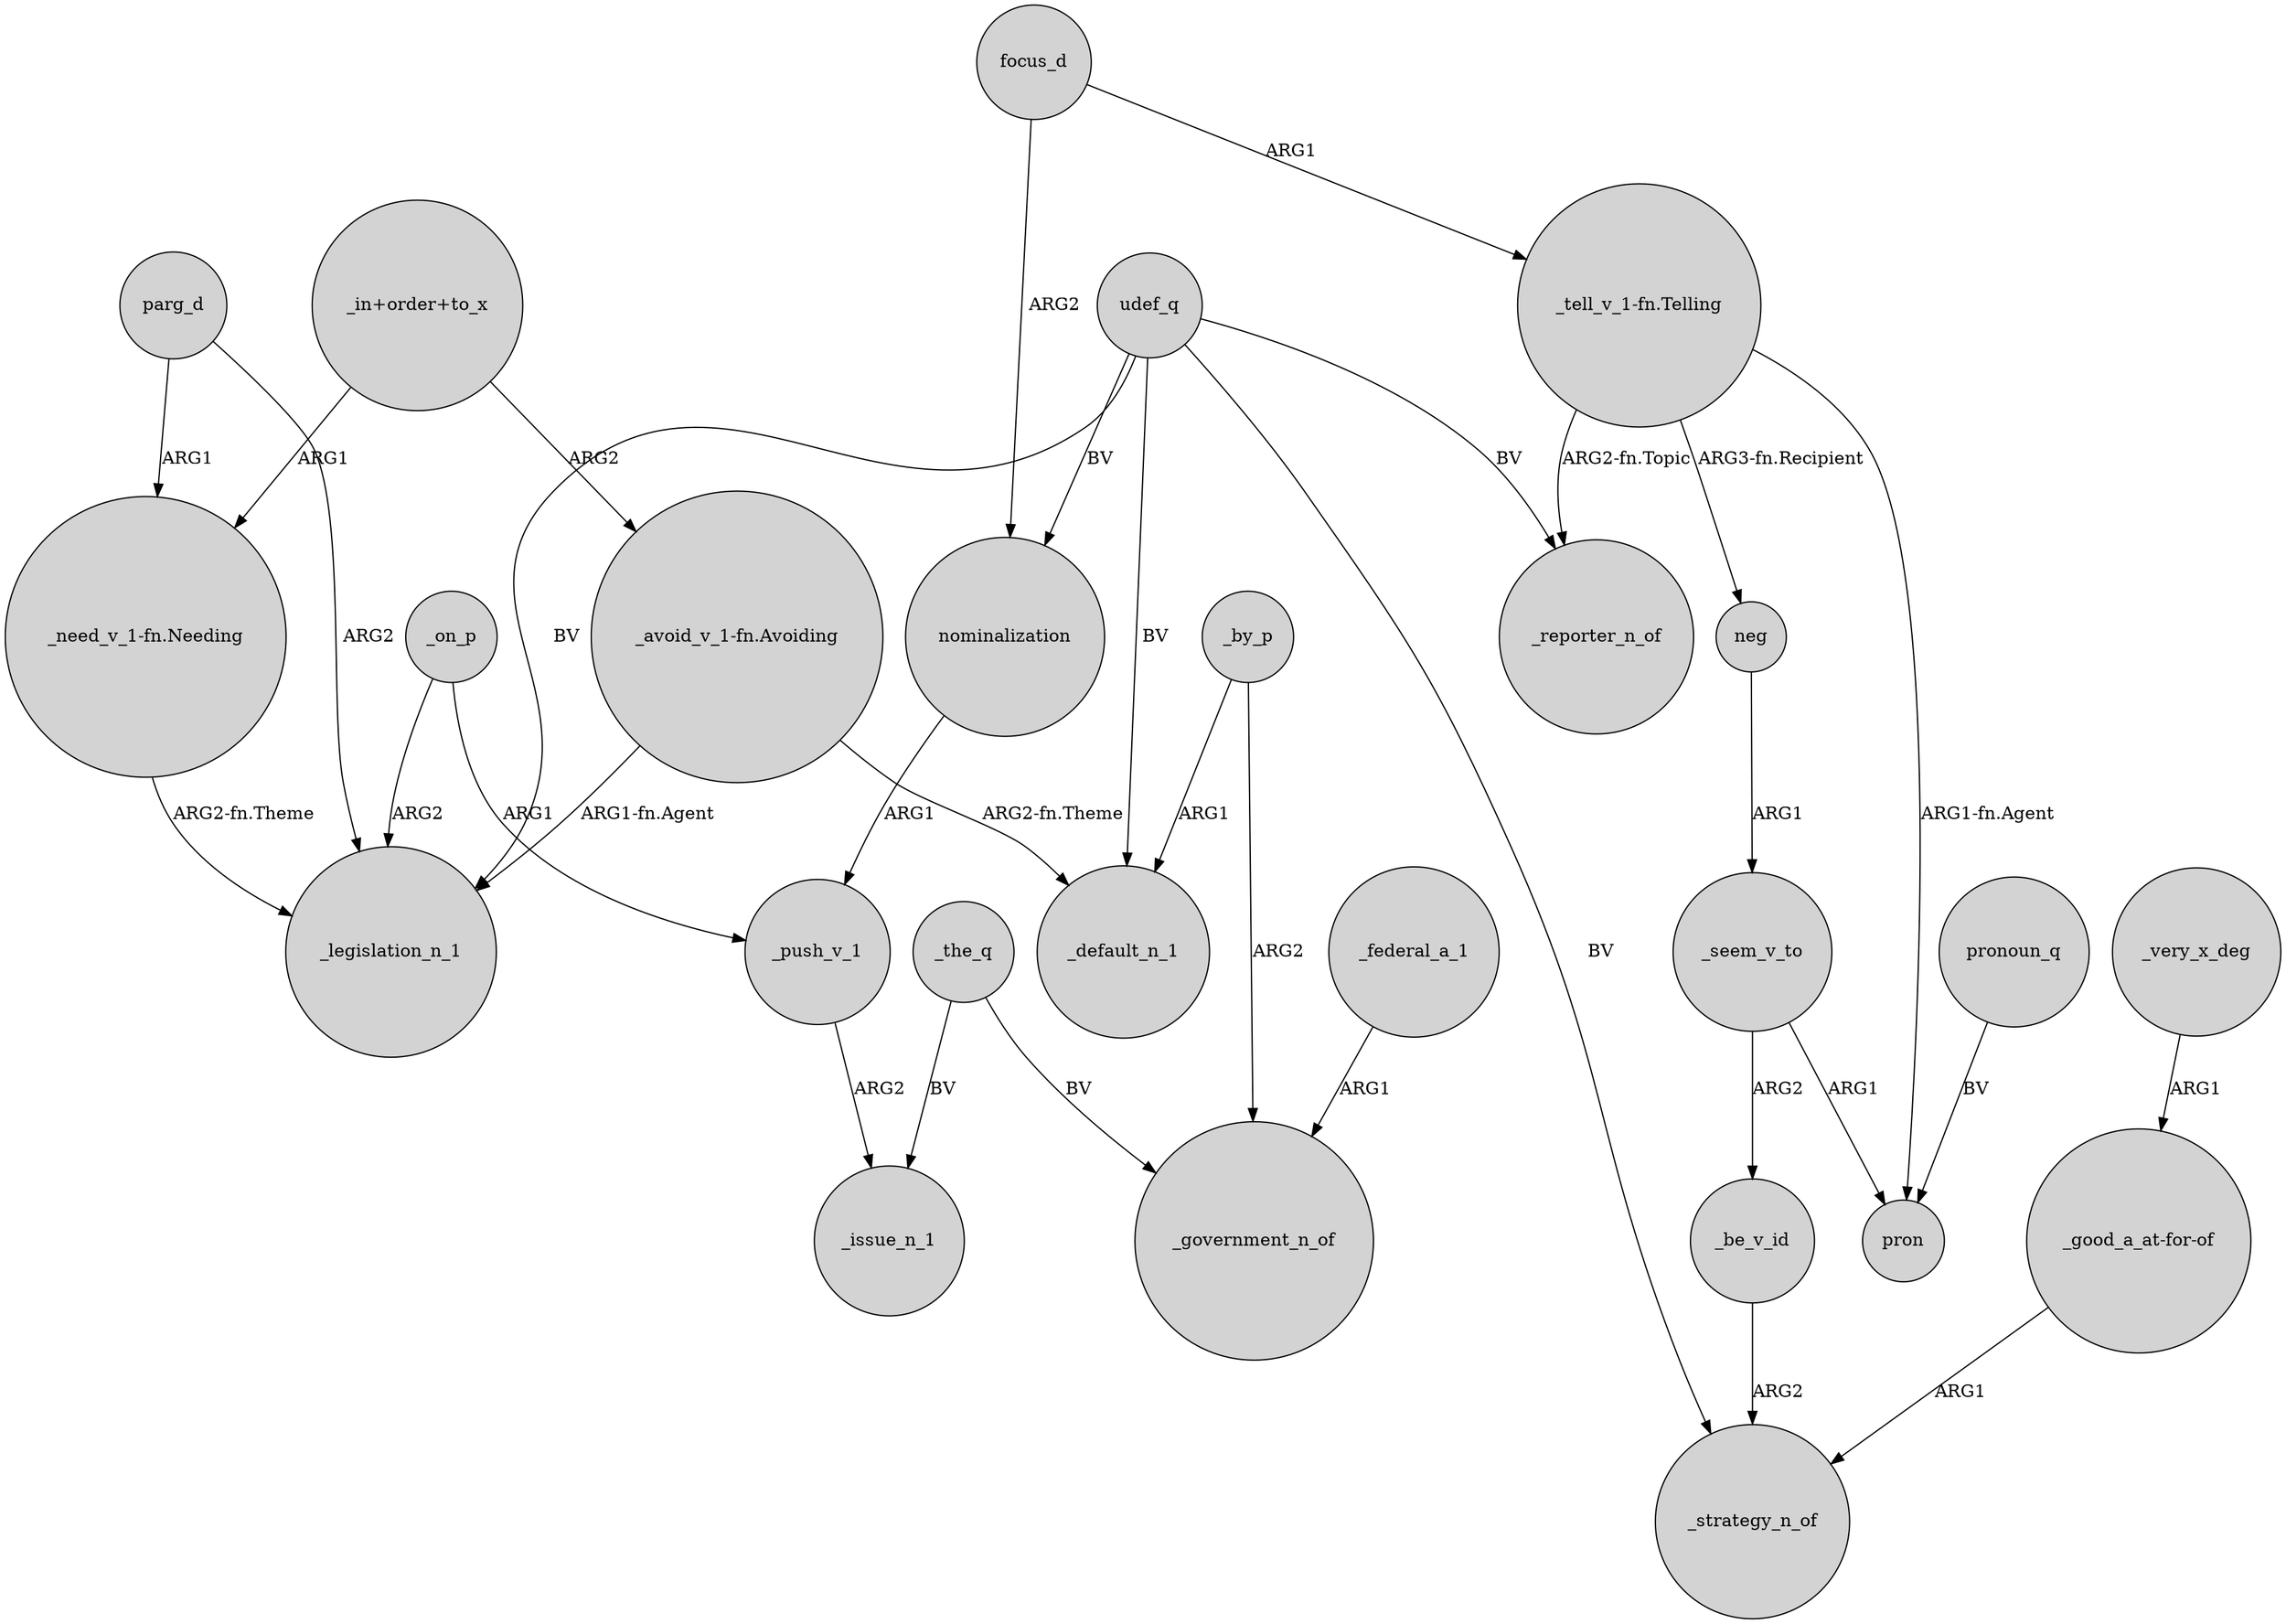 digraph {
	node [shape=circle style=filled]
	_by_p -> _default_n_1 [label=ARG1]
	"_avoid_v_1-fn.Avoiding" -> _legislation_n_1 [label="ARG1-fn.Agent"]
	"_tell_v_1-fn.Telling" -> pron [label="ARG1-fn.Agent"]
	"_tell_v_1-fn.Telling" -> neg [label="ARG3-fn.Recipient"]
	nominalization -> _push_v_1 [label=ARG1]
	"_in+order+to_x" -> "_need_v_1-fn.Needing" [label=ARG1]
	_on_p -> _legislation_n_1 [label=ARG2]
	_be_v_id -> _strategy_n_of [label=ARG2]
	udef_q -> _default_n_1 [label=BV]
	_the_q -> _issue_n_1 [label=BV]
	_federal_a_1 -> _government_n_of [label=ARG1]
	"_tell_v_1-fn.Telling" -> _reporter_n_of [label="ARG2-fn.Topic"]
	focus_d -> nominalization [label=ARG2]
	_seem_v_to -> pron [label=ARG1]
	"_avoid_v_1-fn.Avoiding" -> _default_n_1 [label="ARG2-fn.Theme"]
	_seem_v_to -> _be_v_id [label=ARG2]
	focus_d -> "_tell_v_1-fn.Telling" [label=ARG1]
	pronoun_q -> pron [label=BV]
	parg_d -> "_need_v_1-fn.Needing" [label=ARG1]
	_very_x_deg -> "_good_a_at-for-of" [label=ARG1]
	"_good_a_at-for-of" -> _strategy_n_of [label=ARG1]
	_push_v_1 -> _issue_n_1 [label=ARG2]
	udef_q -> _reporter_n_of [label=BV]
	udef_q -> nominalization [label=BV]
	udef_q -> _strategy_n_of [label=BV]
	_on_p -> _push_v_1 [label=ARG1]
	_the_q -> _government_n_of [label=BV]
	udef_q -> _legislation_n_1 [label=BV]
	neg -> _seem_v_to [label=ARG1]
	_by_p -> _government_n_of [label=ARG2]
	"_need_v_1-fn.Needing" -> _legislation_n_1 [label="ARG2-fn.Theme"]
	"_in+order+to_x" -> "_avoid_v_1-fn.Avoiding" [label=ARG2]
	parg_d -> _legislation_n_1 [label=ARG2]
}
